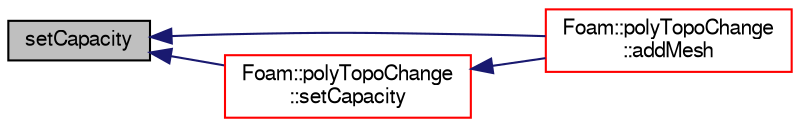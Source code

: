 digraph "setCapacity"
{
  bgcolor="transparent";
  edge [fontname="FreeSans",fontsize="10",labelfontname="FreeSans",labelfontsize="10"];
  node [fontname="FreeSans",fontsize="10",shape=record];
  rankdir="LR";
  Node239 [label="setCapacity",height=0.2,width=0.4,color="black", fillcolor="grey75", style="filled", fontcolor="black"];
  Node239 -> Node240 [dir="back",color="midnightblue",fontsize="10",style="solid",fontname="FreeSans"];
  Node240 [label="Foam::polyTopoChange\l::addMesh",height=0.2,width=0.4,color="red",URL="$a21678.html#a1f97630a2e6369203b99c1d1d1c3cff3",tooltip="Add all points/faces/cells of mesh. Additional offset for patch. "];
  Node239 -> Node244 [dir="back",color="midnightblue",fontsize="10",style="solid",fontname="FreeSans"];
  Node244 [label="Foam::polyTopoChange\l::setCapacity",height=0.2,width=0.4,color="red",URL="$a21678.html#a63533ab96a36c8fc3ca51bf8a0622e36",tooltip="Explicitly pre-size the dynamic storage for expected mesh. "];
  Node244 -> Node240 [dir="back",color="midnightblue",fontsize="10",style="solid",fontname="FreeSans"];
}

